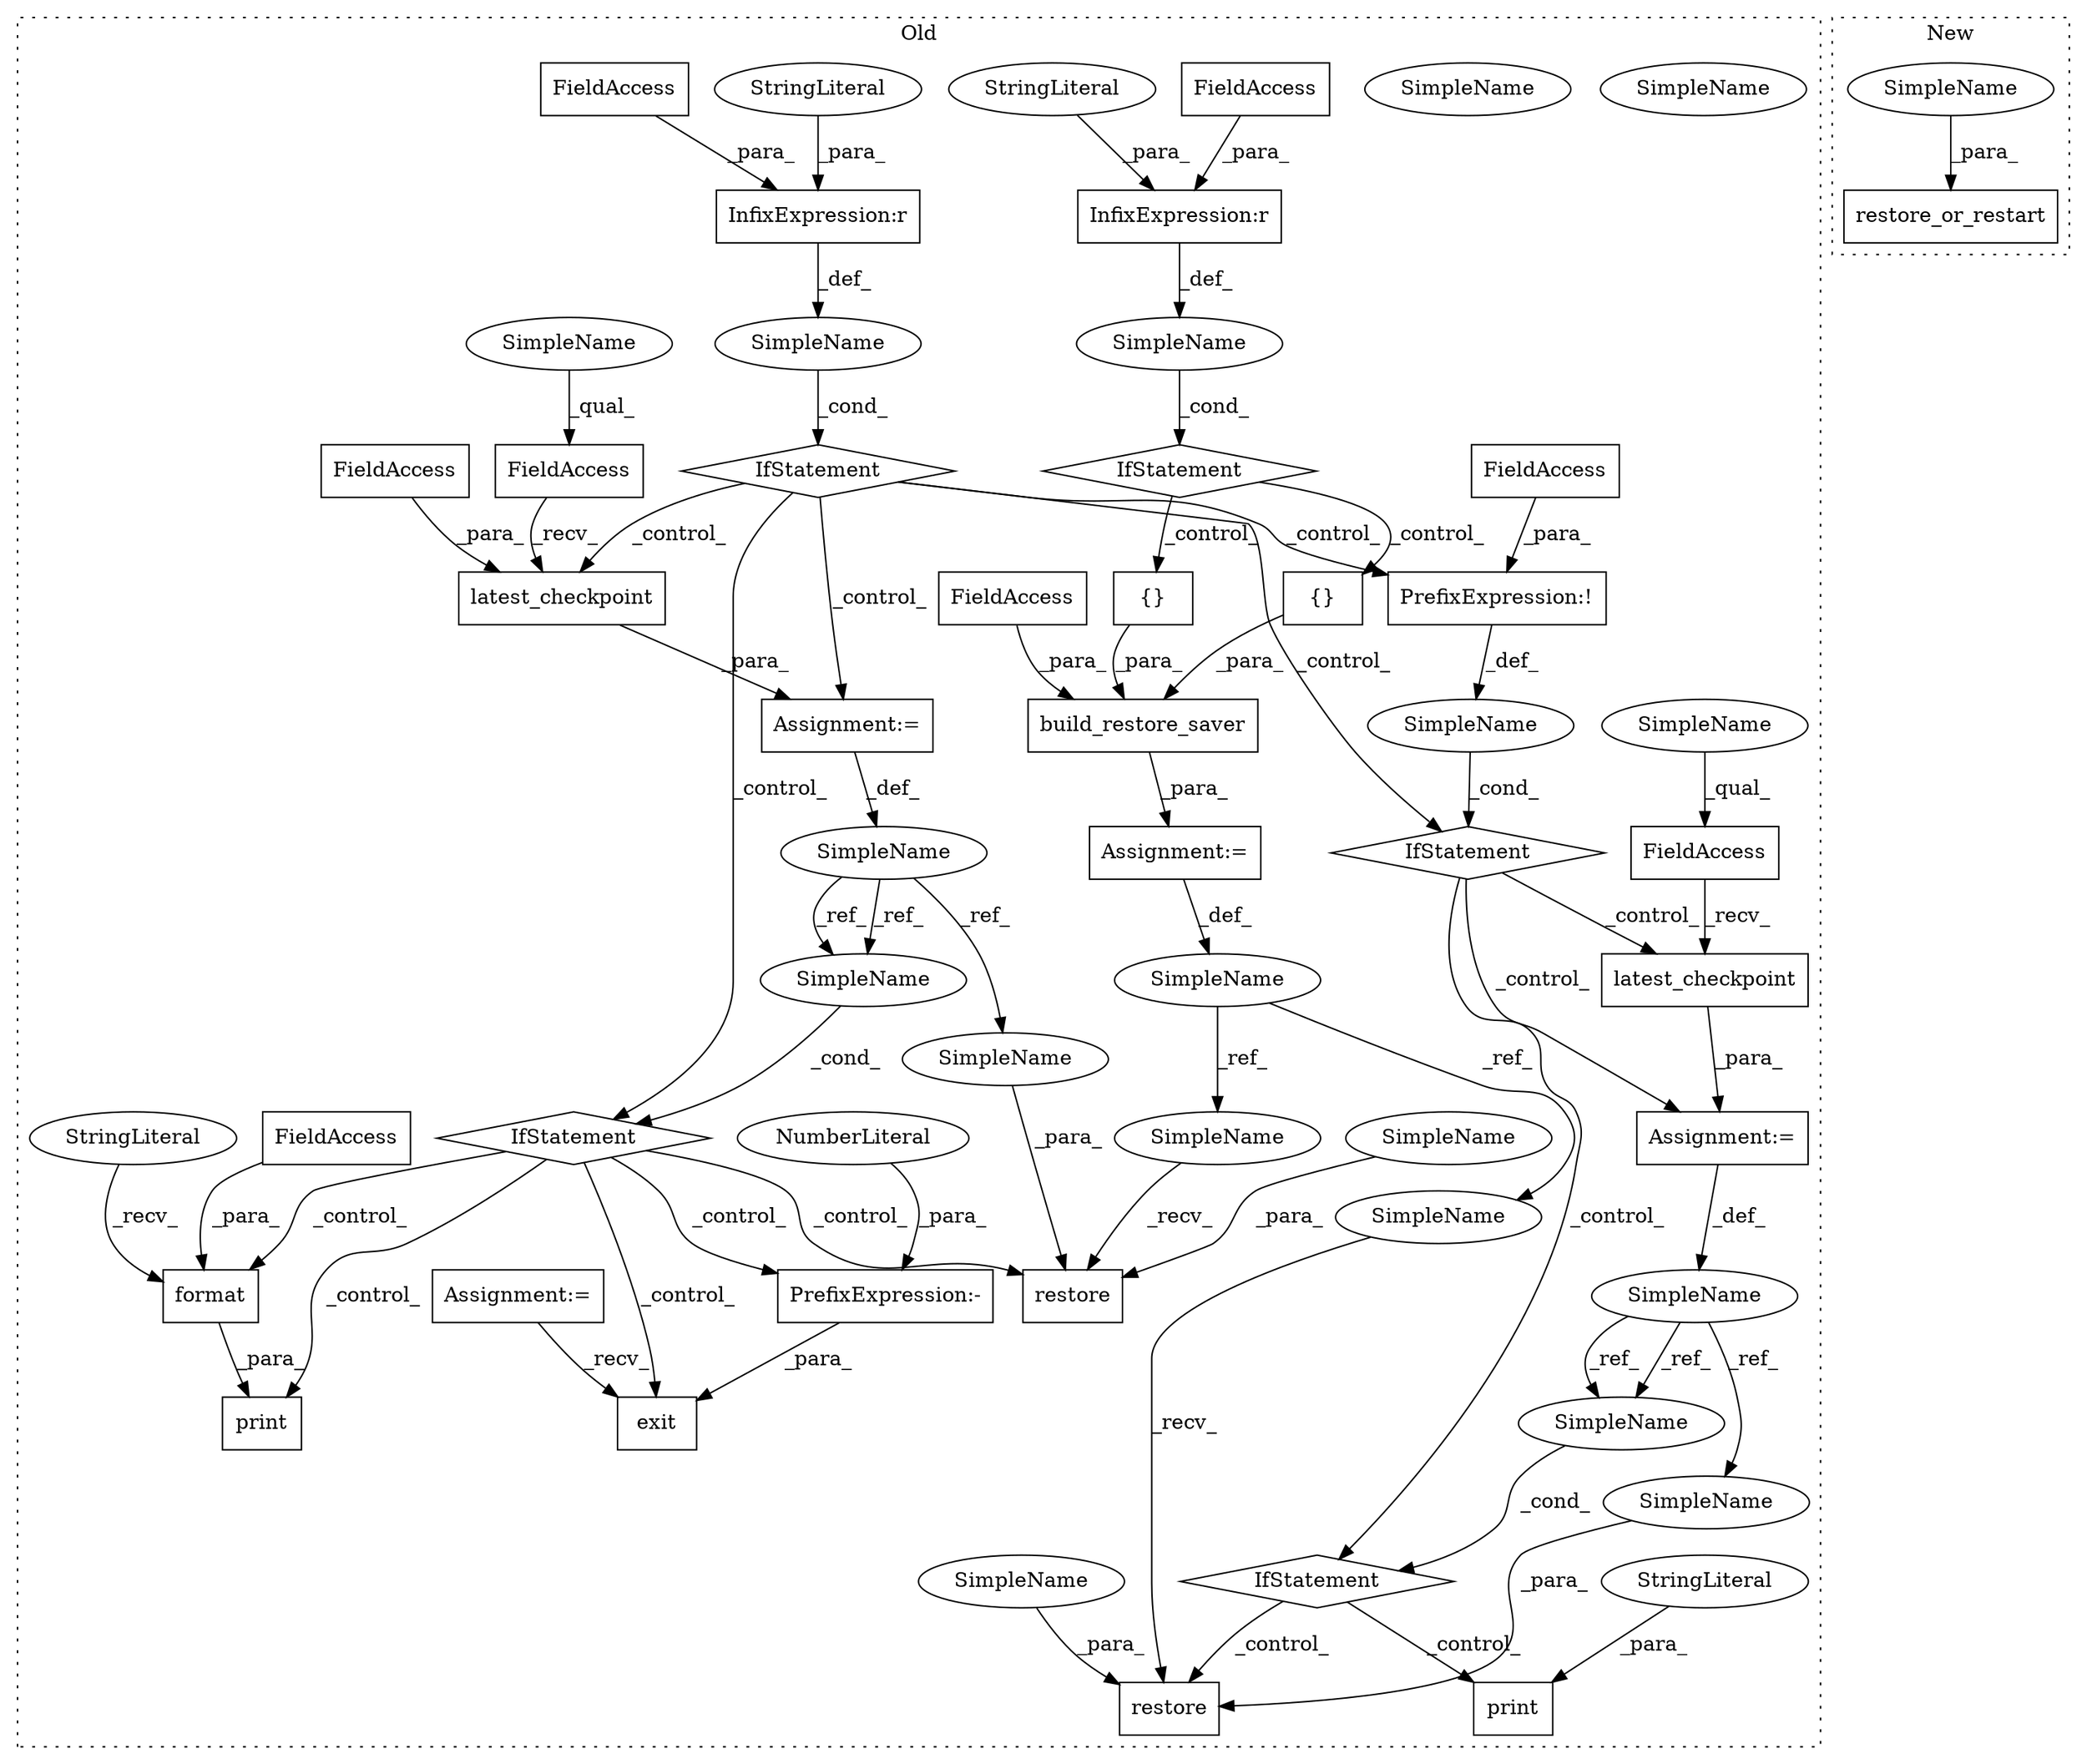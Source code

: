 digraph G {
subgraph cluster0 {
1 [label="{}" a="4" s="7965,7977" l="1,1" shape="box"];
3 [label="InfixExpression:r" a="27" s="7946" l="4" shape="box"];
4 [label="{}" a="4" s="7990" l="2" shape="box"];
5 [label="build_restore_saver" a="32" s="7905,8012" l="20,1" shape="box"];
6 [label="restore" a="32" s="8604,8627" l="8,1" shape="box"];
7 [label="restore" a="32" s="8287,8310" l="8,1" shape="box"];
8 [label="PrefixExpression:!" a="38" s="8467" l="1" shape="box"];
9 [label="SimpleName" a="42" s="8564" l="10" shape="ellipse"];
10 [label="print" a="32" s="8662,8707" l="6,1" shape="box"];
11 [label="InfixExpression:r" a="27" s="8144" l="4" shape="box"];
12 [label="SimpleName" a="42" s="8247" l="10" shape="ellipse"];
13 [label="print" a="32" s="8345,8398" l="6,1" shape="box"];
14 [label="exit" a="32" s="8417,8424" l="5,1" shape="box"];
15 [label="FieldAccess" a="22" s="8468" l="12" shape="box"];
16 [label="FieldAccess" a="22" s="7926" l="20" shape="box"];
17 [label="FieldAccess" a="22" s="8124" l="20" shape="box"];
18 [label="FieldAccess" a="22" s="7993" l="19" shape="box"];
19 [label="format" a="32" s="8370,8397" l="7,1" shape="box"];
20 [label="FieldAccess" a="22" s="8377" l="20" shape="box"];
21 [label="IfStatement" a="25" s="8243,8257" l="4,2" shape="diamond"];
22 [label="SimpleName" a="42" s="" l="" shape="ellipse"];
23 [label="IfStatement" a="25" s="8463,8480" l="4,2" shape="diamond"];
24 [label="SimpleName" a="42" s="8494" l="10" shape="ellipse"];
25 [label="IfStatement" a="25" s="8560,8574" l="4,2" shape="diamond"];
26 [label="SimpleName" a="42" s="" l="" shape="ellipse"];
27 [label="IfStatement" a="25" s="7953" l="3" shape="diamond"];
28 [label="SimpleName" a="42" s="7891" l="13" shape="ellipse"];
29 [label="IfStatement" a="25" s="8120,8150" l="4,2" shape="diamond"];
30 [label="SimpleName" a="42" s="8164" l="10" shape="ellipse"];
31 [label="SimpleName" a="42" s="" l="" shape="ellipse"];
32 [label="latest_checkpoint" a="32" s="8522,8547" l="18,1" shape="box"];
33 [label="FieldAccess" a="22" s="8505" l="16" shape="box"];
34 [label="FieldAccess" a="22" s="8175" l="16" shape="box"];
35 [label="latest_checkpoint" a="32" s="8192,8230" l="18,1" shape="box"];
36 [label="FieldAccess" a="22" s="8210" l="20" shape="box"];
37 [label="Assignment:=" a="7" s="8504" l="1" shape="box"];
38 [label="Assignment:=" a="7" s="8174" l="1" shape="box"];
39 [label="StringLiteral" a="45" s="7950" l="2" shape="ellipse"];
40 [label="StringLiteral" a="45" s="8668" l="39" shape="ellipse"];
41 [label="StringLiteral" a="45" s="8148" l="2" shape="ellipse"];
42 [label="Assignment:=" a="7" s="6015" l="3" shape="box"];
43 [label="Assignment:=" a="7" s="7904" l="1" shape="box"];
44 [label="StringLiteral" a="45" s="8351" l="18" shape="ellipse"];
45 [label="PrefixExpression:-" a="38" s="8422" l="1" shape="box"];
46 [label="NumberLiteral" a="34" s="8423" l="1" shape="ellipse"];
47 [label="SimpleName" a="42" s="8564" l="10" shape="ellipse"];
48 [label="SimpleName" a="42" s="8617" l="10" shape="ellipse"];
49 [label="SimpleName" a="42" s="8612" l="4" shape="ellipse"];
50 [label="SimpleName" a="42" s="8295" l="4" shape="ellipse"];
51 [label="SimpleName" a="42" s="8505" l="10" shape="ellipse"];
52 [label="SimpleName" a="42" s="8175" l="10" shape="ellipse"];
53 [label="SimpleName" a="42" s="8247" l="10" shape="ellipse"];
54 [label="SimpleName" a="42" s="8300" l="10" shape="ellipse"];
55 [label="SimpleName" a="42" s="8273" l="13" shape="ellipse"];
56 [label="SimpleName" a="42" s="8590" l="13" shape="ellipse"];
label = "Old";
style="dotted";
}
subgraph cluster1 {
2 [label="restore_or_restart" a="32" s="8051,8086" l="19,1" shape="box"];
57 [label="SimpleName" a="42" s="8070" l="4" shape="ellipse"];
label = "New";
style="dotted";
}
1 -> 5 [label="_para_"];
3 -> 22 [label="_def_"];
4 -> 5 [label="_para_"];
5 -> 43 [label="_para_"];
8 -> 26 [label="_def_"];
11 -> 31 [label="_def_"];
15 -> 8 [label="_para_"];
16 -> 3 [label="_para_"];
17 -> 11 [label="_para_"];
18 -> 5 [label="_para_"];
19 -> 13 [label="_para_"];
20 -> 19 [label="_para_"];
21 -> 19 [label="_control_"];
21 -> 7 [label="_control_"];
21 -> 13 [label="_control_"];
21 -> 45 [label="_control_"];
21 -> 14 [label="_control_"];
22 -> 27 [label="_cond_"];
23 -> 37 [label="_control_"];
23 -> 25 [label="_control_"];
23 -> 32 [label="_control_"];
24 -> 48 [label="_ref_"];
24 -> 47 [label="_ref_"];
24 -> 47 [label="_ref_"];
25 -> 6 [label="_control_"];
25 -> 10 [label="_control_"];
26 -> 23 [label="_cond_"];
27 -> 1 [label="_control_"];
27 -> 4 [label="_control_"];
28 -> 55 [label="_ref_"];
28 -> 56 [label="_ref_"];
29 -> 8 [label="_control_"];
29 -> 21 [label="_control_"];
29 -> 23 [label="_control_"];
29 -> 35 [label="_control_"];
29 -> 38 [label="_control_"];
30 -> 53 [label="_ref_"];
30 -> 53 [label="_ref_"];
30 -> 54 [label="_ref_"];
31 -> 29 [label="_cond_"];
32 -> 37 [label="_para_"];
33 -> 32 [label="_recv_"];
34 -> 35 [label="_recv_"];
35 -> 38 [label="_para_"];
36 -> 35 [label="_para_"];
37 -> 24 [label="_def_"];
38 -> 30 [label="_def_"];
39 -> 3 [label="_para_"];
40 -> 10 [label="_para_"];
41 -> 11 [label="_para_"];
42 -> 14 [label="_recv_"];
43 -> 28 [label="_def_"];
44 -> 19 [label="_recv_"];
45 -> 14 [label="_para_"];
46 -> 45 [label="_para_"];
47 -> 25 [label="_cond_"];
48 -> 6 [label="_para_"];
49 -> 6 [label="_para_"];
50 -> 7 [label="_para_"];
51 -> 33 [label="_qual_"];
52 -> 34 [label="_qual_"];
53 -> 21 [label="_cond_"];
54 -> 7 [label="_para_"];
55 -> 7 [label="_recv_"];
56 -> 6 [label="_recv_"];
57 -> 2 [label="_para_"];
}